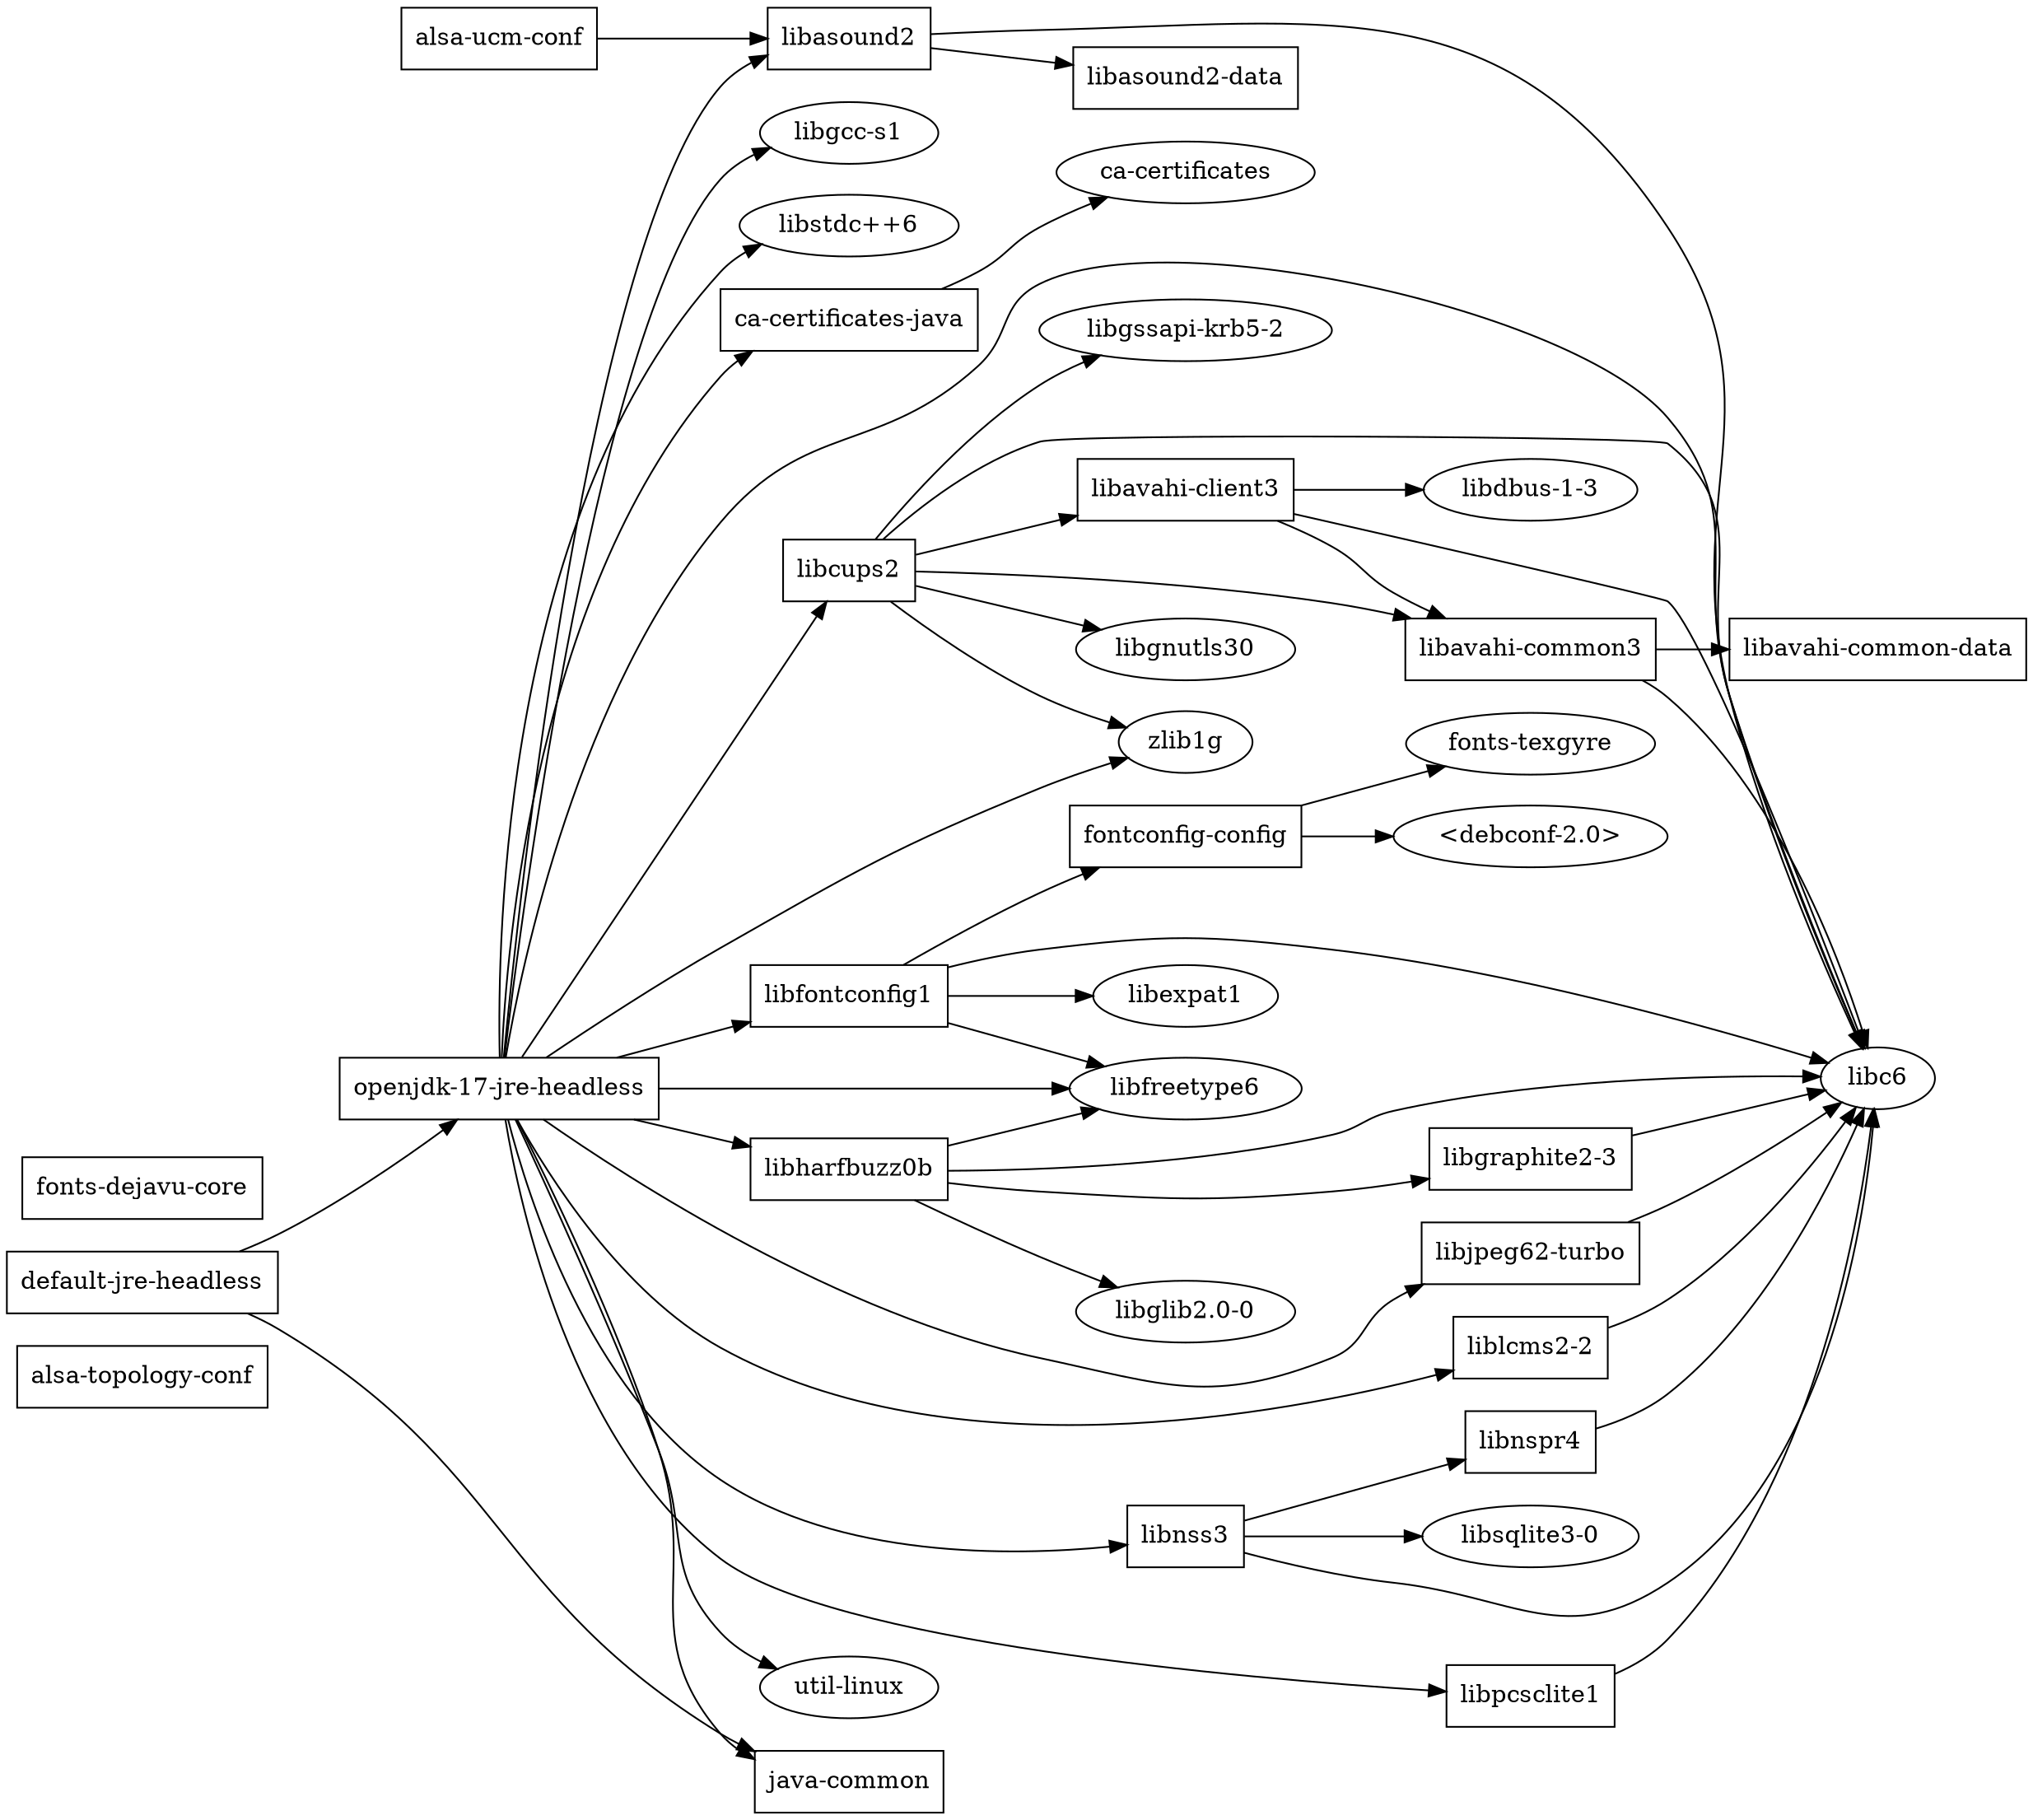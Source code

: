 digraph g { rankdir=LR
"alsa-topology-conf" [shape=record]
"alsa-ucm-conf" [shape=record]
  "alsa-ucm-conf" -> "libasound2"
"ca-certificates-java" [shape=record]
  "ca-certificates-java" -> "ca-certificates"
"default-jre-headless" [shape=record]
  "default-jre-headless" -> "openjdk-17-jre-headless"
  "default-jre-headless" -> "java-common"
"fontconfig-config" [shape=record]
  "fontconfig-config" -> "<debconf-2.0>"
  "fontconfig-config" -> "fonts-texgyre"
"fonts-dejavu-core" [shape=record]
"java-common" [shape=record]
"libasound2" [shape=record]
  "libasound2" -> "libasound2-data"
  "libasound2" -> "libc6"
"libasound2-data" [shape=record]
"libavahi-client3" [shape=record]
  "libavahi-client3" -> "libavahi-common3"
  "libavahi-client3" -> "libc6"
  "libavahi-client3" -> "libdbus-1-3"
"libavahi-common-data" [shape=record]
"libavahi-common3" [shape=record]
  "libavahi-common3" -> "libc6"
  "libavahi-common3" -> "libavahi-common-data"
"libcups2" [shape=record]
  "libcups2" -> "libavahi-client3"
  "libcups2" -> "libavahi-common3"
  "libcups2" -> "libc6"
  "libcups2" -> "libgnutls30"
  "libcups2" -> "libgssapi-krb5-2"
  "libcups2" -> "zlib1g"
"libfontconfig1" [shape=record]
  "libfontconfig1" -> "libc6"
  "libfontconfig1" -> "libexpat1"
  "libfontconfig1" -> "libfreetype6"
  "libfontconfig1" -> "fontconfig-config"
"libgraphite2-3" [shape=record]
  "libgraphite2-3" -> "libc6"
"libharfbuzz0b" [shape=record]
  "libharfbuzz0b" -> "libc6"
  "libharfbuzz0b" -> "libfreetype6"
  "libharfbuzz0b" -> "libglib2.0-0"
  "libharfbuzz0b" -> "libgraphite2-3"
"libjpeg62-turbo" [shape=record]
  "libjpeg62-turbo" -> "libc6"
"liblcms2-2" [shape=record]
  "liblcms2-2" -> "libc6"
"libnspr4" [shape=record]
  "libnspr4" -> "libc6"
"libnss3" [shape=record]
  "libnss3" -> "libc6"
  "libnss3" -> "libnspr4"
  "libnss3" -> "libsqlite3-0"
"libpcsclite1" [shape=record]
  "libpcsclite1" -> "libc6"
"openjdk-17-jre-headless" [shape=record]
  "openjdk-17-jre-headless" -> "ca-certificates-java"
  "openjdk-17-jre-headless" -> "java-common"
  "openjdk-17-jre-headless" -> "libcups2"
  "openjdk-17-jre-headless" -> "libfontconfig1"
  "openjdk-17-jre-headless" -> "liblcms2-2"
  "openjdk-17-jre-headless" -> "libjpeg62-turbo"
  "openjdk-17-jre-headless" -> "libnss3"
  "openjdk-17-jre-headless" -> "util-linux"
  "openjdk-17-jre-headless" -> "libasound2"
  "openjdk-17-jre-headless" -> "libc6"
  "openjdk-17-jre-headless" -> "libfreetype6"
  "openjdk-17-jre-headless" -> "libgcc-s1"
  "openjdk-17-jre-headless" -> "libharfbuzz0b"
  "openjdk-17-jre-headless" -> "libpcsclite1"
  "openjdk-17-jre-headless" -> "libstdc++6"
  "openjdk-17-jre-headless" -> "zlib1g"
}
